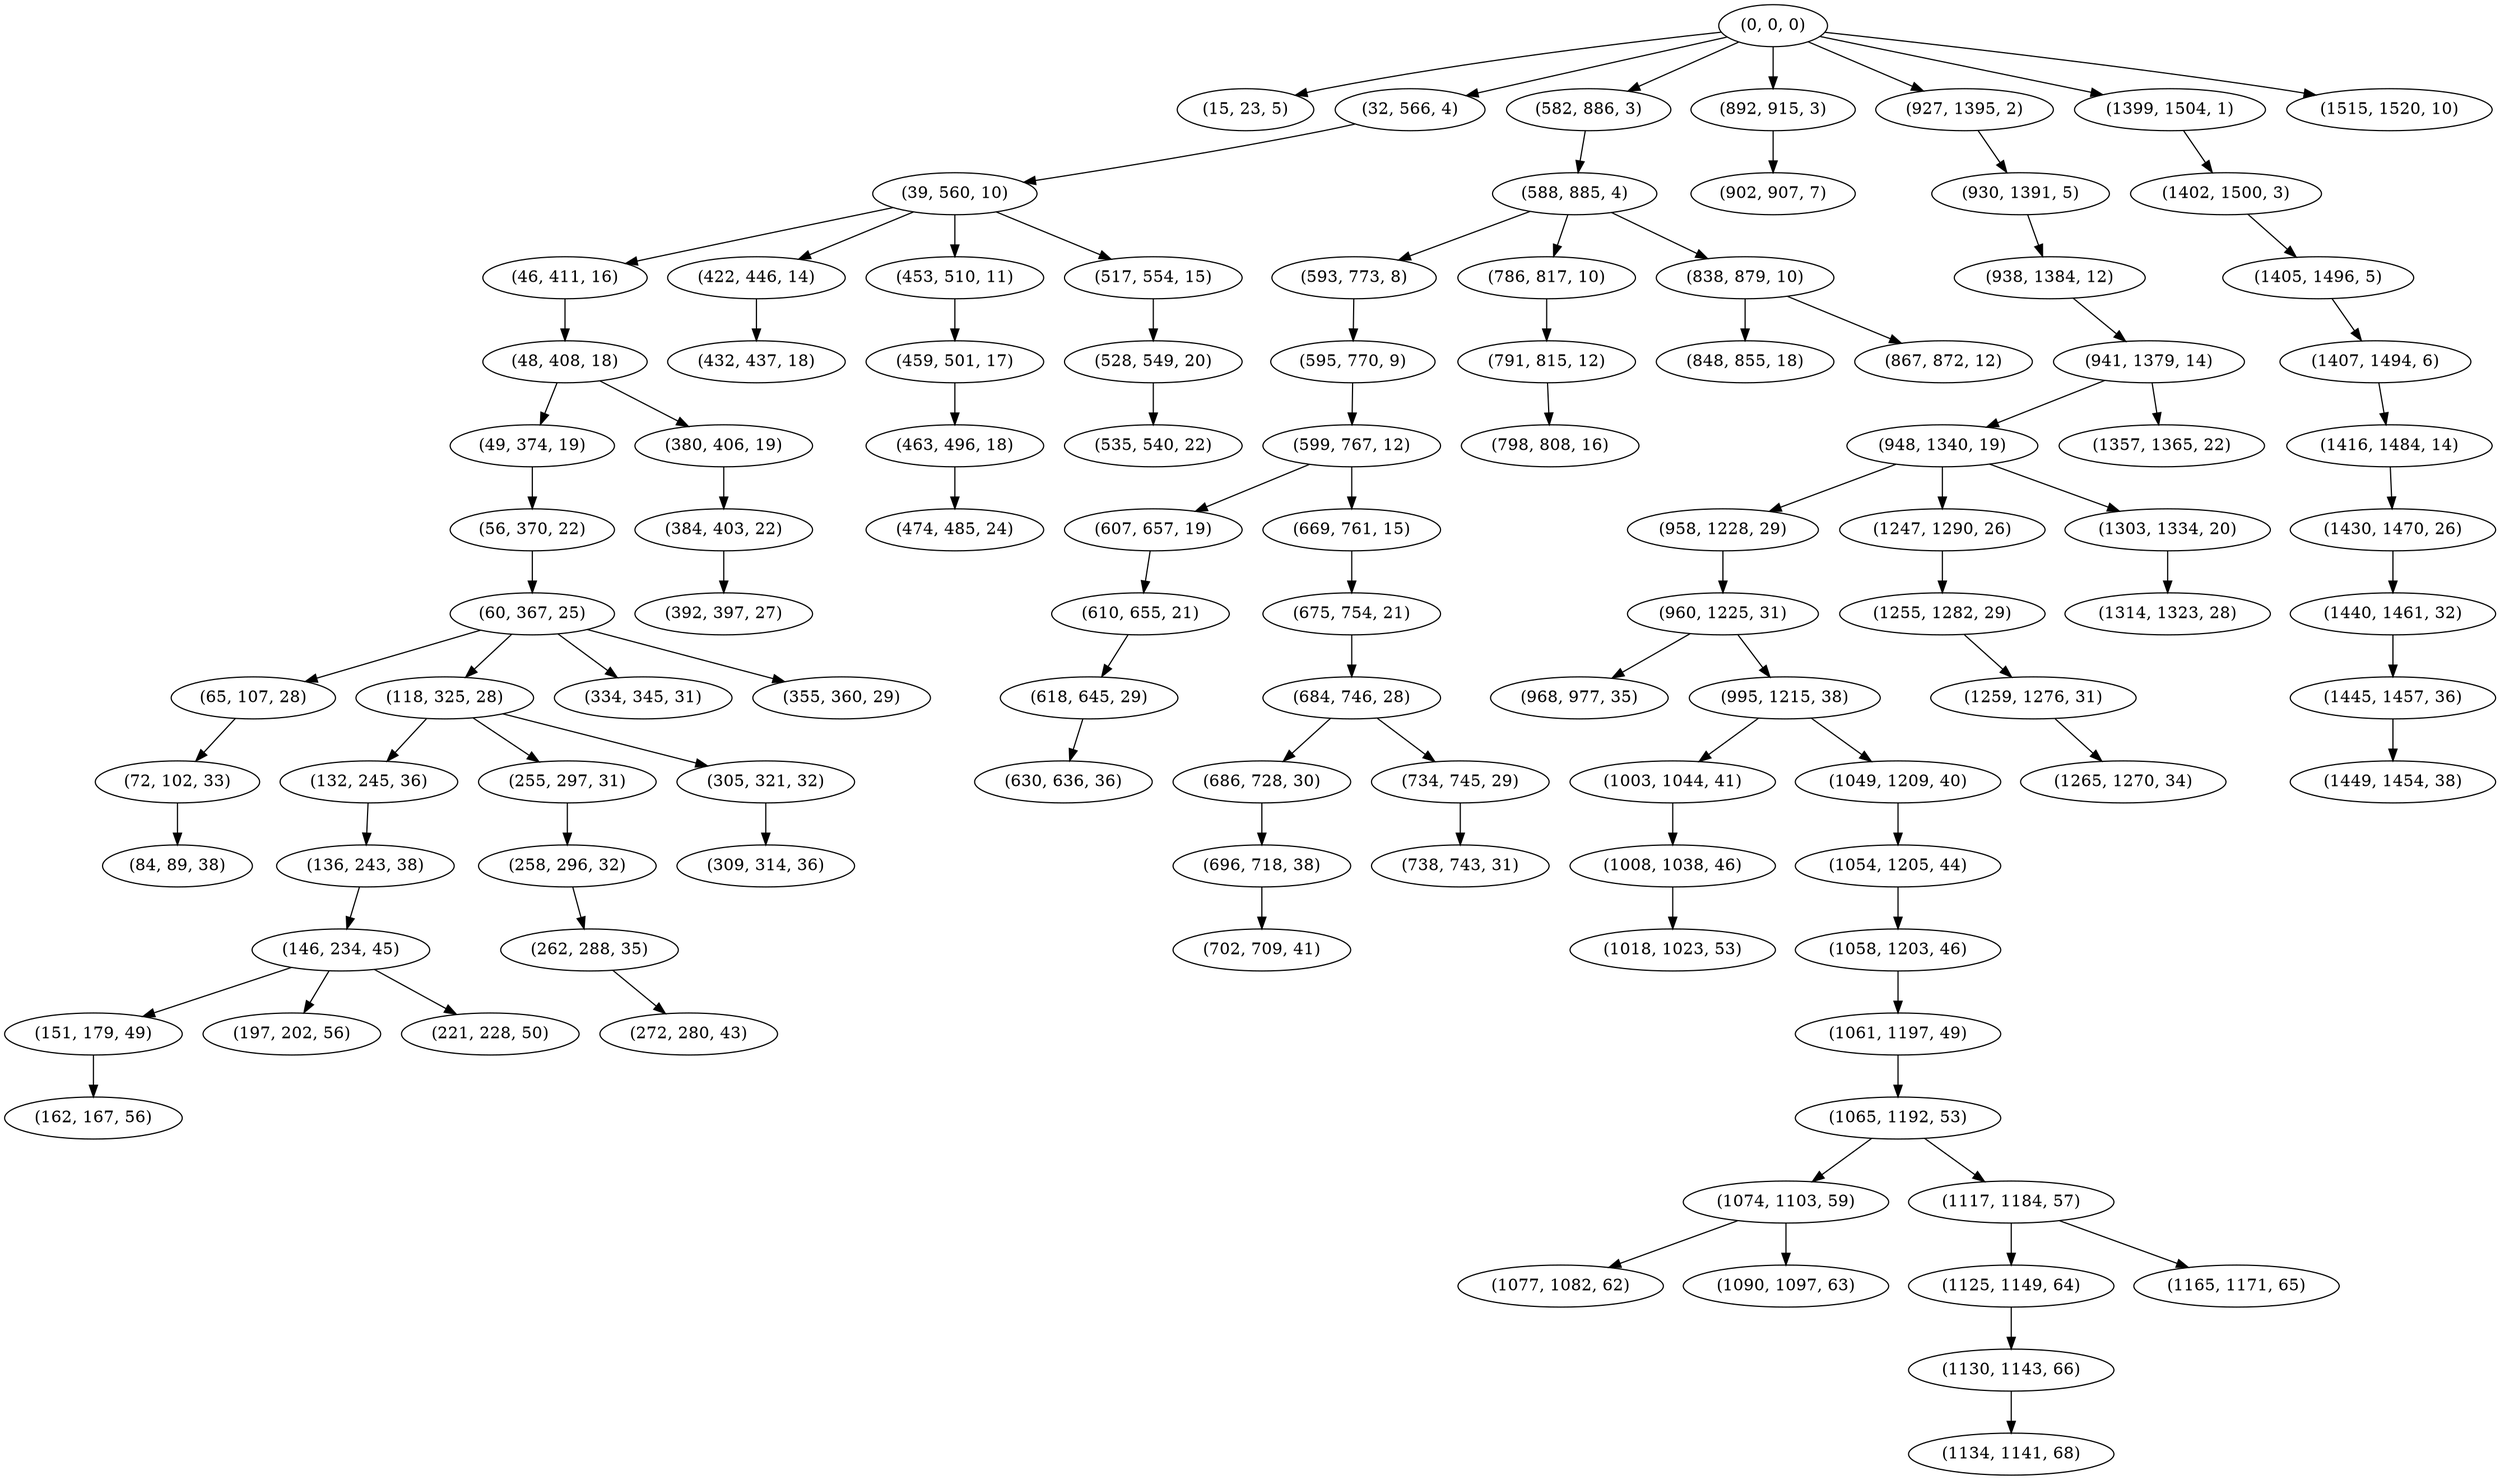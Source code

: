 digraph tree {
    "(0, 0, 0)";
    "(15, 23, 5)";
    "(32, 566, 4)";
    "(39, 560, 10)";
    "(46, 411, 16)";
    "(48, 408, 18)";
    "(49, 374, 19)";
    "(56, 370, 22)";
    "(60, 367, 25)";
    "(65, 107, 28)";
    "(72, 102, 33)";
    "(84, 89, 38)";
    "(118, 325, 28)";
    "(132, 245, 36)";
    "(136, 243, 38)";
    "(146, 234, 45)";
    "(151, 179, 49)";
    "(162, 167, 56)";
    "(197, 202, 56)";
    "(221, 228, 50)";
    "(255, 297, 31)";
    "(258, 296, 32)";
    "(262, 288, 35)";
    "(272, 280, 43)";
    "(305, 321, 32)";
    "(309, 314, 36)";
    "(334, 345, 31)";
    "(355, 360, 29)";
    "(380, 406, 19)";
    "(384, 403, 22)";
    "(392, 397, 27)";
    "(422, 446, 14)";
    "(432, 437, 18)";
    "(453, 510, 11)";
    "(459, 501, 17)";
    "(463, 496, 18)";
    "(474, 485, 24)";
    "(517, 554, 15)";
    "(528, 549, 20)";
    "(535, 540, 22)";
    "(582, 886, 3)";
    "(588, 885, 4)";
    "(593, 773, 8)";
    "(595, 770, 9)";
    "(599, 767, 12)";
    "(607, 657, 19)";
    "(610, 655, 21)";
    "(618, 645, 29)";
    "(630, 636, 36)";
    "(669, 761, 15)";
    "(675, 754, 21)";
    "(684, 746, 28)";
    "(686, 728, 30)";
    "(696, 718, 38)";
    "(702, 709, 41)";
    "(734, 745, 29)";
    "(738, 743, 31)";
    "(786, 817, 10)";
    "(791, 815, 12)";
    "(798, 808, 16)";
    "(838, 879, 10)";
    "(848, 855, 18)";
    "(867, 872, 12)";
    "(892, 915, 3)";
    "(902, 907, 7)";
    "(927, 1395, 2)";
    "(930, 1391, 5)";
    "(938, 1384, 12)";
    "(941, 1379, 14)";
    "(948, 1340, 19)";
    "(958, 1228, 29)";
    "(960, 1225, 31)";
    "(968, 977, 35)";
    "(995, 1215, 38)";
    "(1003, 1044, 41)";
    "(1008, 1038, 46)";
    "(1018, 1023, 53)";
    "(1049, 1209, 40)";
    "(1054, 1205, 44)";
    "(1058, 1203, 46)";
    "(1061, 1197, 49)";
    "(1065, 1192, 53)";
    "(1074, 1103, 59)";
    "(1077, 1082, 62)";
    "(1090, 1097, 63)";
    "(1117, 1184, 57)";
    "(1125, 1149, 64)";
    "(1130, 1143, 66)";
    "(1134, 1141, 68)";
    "(1165, 1171, 65)";
    "(1247, 1290, 26)";
    "(1255, 1282, 29)";
    "(1259, 1276, 31)";
    "(1265, 1270, 34)";
    "(1303, 1334, 20)";
    "(1314, 1323, 28)";
    "(1357, 1365, 22)";
    "(1399, 1504, 1)";
    "(1402, 1500, 3)";
    "(1405, 1496, 5)";
    "(1407, 1494, 6)";
    "(1416, 1484, 14)";
    "(1430, 1470, 26)";
    "(1440, 1461, 32)";
    "(1445, 1457, 36)";
    "(1449, 1454, 38)";
    "(1515, 1520, 10)";
    "(0, 0, 0)" -> "(15, 23, 5)";
    "(0, 0, 0)" -> "(32, 566, 4)";
    "(0, 0, 0)" -> "(582, 886, 3)";
    "(0, 0, 0)" -> "(892, 915, 3)";
    "(0, 0, 0)" -> "(927, 1395, 2)";
    "(0, 0, 0)" -> "(1399, 1504, 1)";
    "(0, 0, 0)" -> "(1515, 1520, 10)";
    "(32, 566, 4)" -> "(39, 560, 10)";
    "(39, 560, 10)" -> "(46, 411, 16)";
    "(39, 560, 10)" -> "(422, 446, 14)";
    "(39, 560, 10)" -> "(453, 510, 11)";
    "(39, 560, 10)" -> "(517, 554, 15)";
    "(46, 411, 16)" -> "(48, 408, 18)";
    "(48, 408, 18)" -> "(49, 374, 19)";
    "(48, 408, 18)" -> "(380, 406, 19)";
    "(49, 374, 19)" -> "(56, 370, 22)";
    "(56, 370, 22)" -> "(60, 367, 25)";
    "(60, 367, 25)" -> "(65, 107, 28)";
    "(60, 367, 25)" -> "(118, 325, 28)";
    "(60, 367, 25)" -> "(334, 345, 31)";
    "(60, 367, 25)" -> "(355, 360, 29)";
    "(65, 107, 28)" -> "(72, 102, 33)";
    "(72, 102, 33)" -> "(84, 89, 38)";
    "(118, 325, 28)" -> "(132, 245, 36)";
    "(118, 325, 28)" -> "(255, 297, 31)";
    "(118, 325, 28)" -> "(305, 321, 32)";
    "(132, 245, 36)" -> "(136, 243, 38)";
    "(136, 243, 38)" -> "(146, 234, 45)";
    "(146, 234, 45)" -> "(151, 179, 49)";
    "(146, 234, 45)" -> "(197, 202, 56)";
    "(146, 234, 45)" -> "(221, 228, 50)";
    "(151, 179, 49)" -> "(162, 167, 56)";
    "(255, 297, 31)" -> "(258, 296, 32)";
    "(258, 296, 32)" -> "(262, 288, 35)";
    "(262, 288, 35)" -> "(272, 280, 43)";
    "(305, 321, 32)" -> "(309, 314, 36)";
    "(380, 406, 19)" -> "(384, 403, 22)";
    "(384, 403, 22)" -> "(392, 397, 27)";
    "(422, 446, 14)" -> "(432, 437, 18)";
    "(453, 510, 11)" -> "(459, 501, 17)";
    "(459, 501, 17)" -> "(463, 496, 18)";
    "(463, 496, 18)" -> "(474, 485, 24)";
    "(517, 554, 15)" -> "(528, 549, 20)";
    "(528, 549, 20)" -> "(535, 540, 22)";
    "(582, 886, 3)" -> "(588, 885, 4)";
    "(588, 885, 4)" -> "(593, 773, 8)";
    "(588, 885, 4)" -> "(786, 817, 10)";
    "(588, 885, 4)" -> "(838, 879, 10)";
    "(593, 773, 8)" -> "(595, 770, 9)";
    "(595, 770, 9)" -> "(599, 767, 12)";
    "(599, 767, 12)" -> "(607, 657, 19)";
    "(599, 767, 12)" -> "(669, 761, 15)";
    "(607, 657, 19)" -> "(610, 655, 21)";
    "(610, 655, 21)" -> "(618, 645, 29)";
    "(618, 645, 29)" -> "(630, 636, 36)";
    "(669, 761, 15)" -> "(675, 754, 21)";
    "(675, 754, 21)" -> "(684, 746, 28)";
    "(684, 746, 28)" -> "(686, 728, 30)";
    "(684, 746, 28)" -> "(734, 745, 29)";
    "(686, 728, 30)" -> "(696, 718, 38)";
    "(696, 718, 38)" -> "(702, 709, 41)";
    "(734, 745, 29)" -> "(738, 743, 31)";
    "(786, 817, 10)" -> "(791, 815, 12)";
    "(791, 815, 12)" -> "(798, 808, 16)";
    "(838, 879, 10)" -> "(848, 855, 18)";
    "(838, 879, 10)" -> "(867, 872, 12)";
    "(892, 915, 3)" -> "(902, 907, 7)";
    "(927, 1395, 2)" -> "(930, 1391, 5)";
    "(930, 1391, 5)" -> "(938, 1384, 12)";
    "(938, 1384, 12)" -> "(941, 1379, 14)";
    "(941, 1379, 14)" -> "(948, 1340, 19)";
    "(941, 1379, 14)" -> "(1357, 1365, 22)";
    "(948, 1340, 19)" -> "(958, 1228, 29)";
    "(948, 1340, 19)" -> "(1247, 1290, 26)";
    "(948, 1340, 19)" -> "(1303, 1334, 20)";
    "(958, 1228, 29)" -> "(960, 1225, 31)";
    "(960, 1225, 31)" -> "(968, 977, 35)";
    "(960, 1225, 31)" -> "(995, 1215, 38)";
    "(995, 1215, 38)" -> "(1003, 1044, 41)";
    "(995, 1215, 38)" -> "(1049, 1209, 40)";
    "(1003, 1044, 41)" -> "(1008, 1038, 46)";
    "(1008, 1038, 46)" -> "(1018, 1023, 53)";
    "(1049, 1209, 40)" -> "(1054, 1205, 44)";
    "(1054, 1205, 44)" -> "(1058, 1203, 46)";
    "(1058, 1203, 46)" -> "(1061, 1197, 49)";
    "(1061, 1197, 49)" -> "(1065, 1192, 53)";
    "(1065, 1192, 53)" -> "(1074, 1103, 59)";
    "(1065, 1192, 53)" -> "(1117, 1184, 57)";
    "(1074, 1103, 59)" -> "(1077, 1082, 62)";
    "(1074, 1103, 59)" -> "(1090, 1097, 63)";
    "(1117, 1184, 57)" -> "(1125, 1149, 64)";
    "(1117, 1184, 57)" -> "(1165, 1171, 65)";
    "(1125, 1149, 64)" -> "(1130, 1143, 66)";
    "(1130, 1143, 66)" -> "(1134, 1141, 68)";
    "(1247, 1290, 26)" -> "(1255, 1282, 29)";
    "(1255, 1282, 29)" -> "(1259, 1276, 31)";
    "(1259, 1276, 31)" -> "(1265, 1270, 34)";
    "(1303, 1334, 20)" -> "(1314, 1323, 28)";
    "(1399, 1504, 1)" -> "(1402, 1500, 3)";
    "(1402, 1500, 3)" -> "(1405, 1496, 5)";
    "(1405, 1496, 5)" -> "(1407, 1494, 6)";
    "(1407, 1494, 6)" -> "(1416, 1484, 14)";
    "(1416, 1484, 14)" -> "(1430, 1470, 26)";
    "(1430, 1470, 26)" -> "(1440, 1461, 32)";
    "(1440, 1461, 32)" -> "(1445, 1457, 36)";
    "(1445, 1457, 36)" -> "(1449, 1454, 38)";
}
